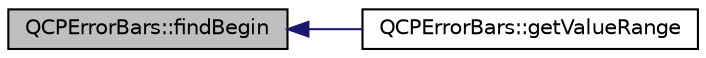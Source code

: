 digraph "QCPErrorBars::findBegin"
{
  edge [fontname="Helvetica",fontsize="10",labelfontname="Helvetica",labelfontsize="10"];
  node [fontname="Helvetica",fontsize="10",shape=record];
  rankdir="LR";
  Node118 [label="QCPErrorBars::findBegin",height=0.2,width=0.4,color="black", fillcolor="grey75", style="filled", fontcolor="black"];
  Node118 -> Node119 [dir="back",color="midnightblue",fontsize="10",style="solid",fontname="Helvetica"];
  Node119 [label="QCPErrorBars::getValueRange",height=0.2,width=0.4,color="black", fillcolor="white", style="filled",URL="$class_q_c_p_error_bars.html#ab76215a186ae4862235821e028685f26"];
}
